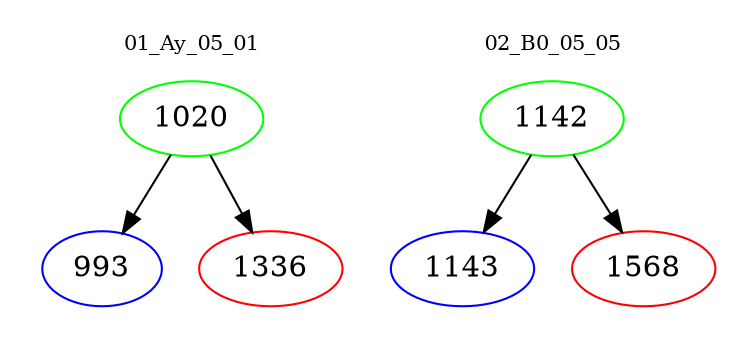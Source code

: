 digraph{
subgraph cluster_0 {
color = white
label = "01_Ay_05_01";
fontsize=10;
T0_1020 [label="1020", color="green"]
T0_1020 -> T0_993 [color="black"]
T0_993 [label="993", color="blue"]
T0_1020 -> T0_1336 [color="black"]
T0_1336 [label="1336", color="red"]
}
subgraph cluster_1 {
color = white
label = "02_B0_05_05";
fontsize=10;
T1_1142 [label="1142", color="green"]
T1_1142 -> T1_1143 [color="black"]
T1_1143 [label="1143", color="blue"]
T1_1142 -> T1_1568 [color="black"]
T1_1568 [label="1568", color="red"]
}
}

